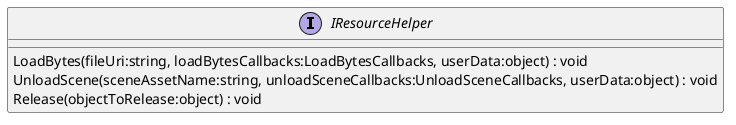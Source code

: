@startuml
interface IResourceHelper {
    LoadBytes(fileUri:string, loadBytesCallbacks:LoadBytesCallbacks, userData:object) : void
    UnloadScene(sceneAssetName:string, unloadSceneCallbacks:UnloadSceneCallbacks, userData:object) : void
    Release(objectToRelease:object) : void
}
@enduml
